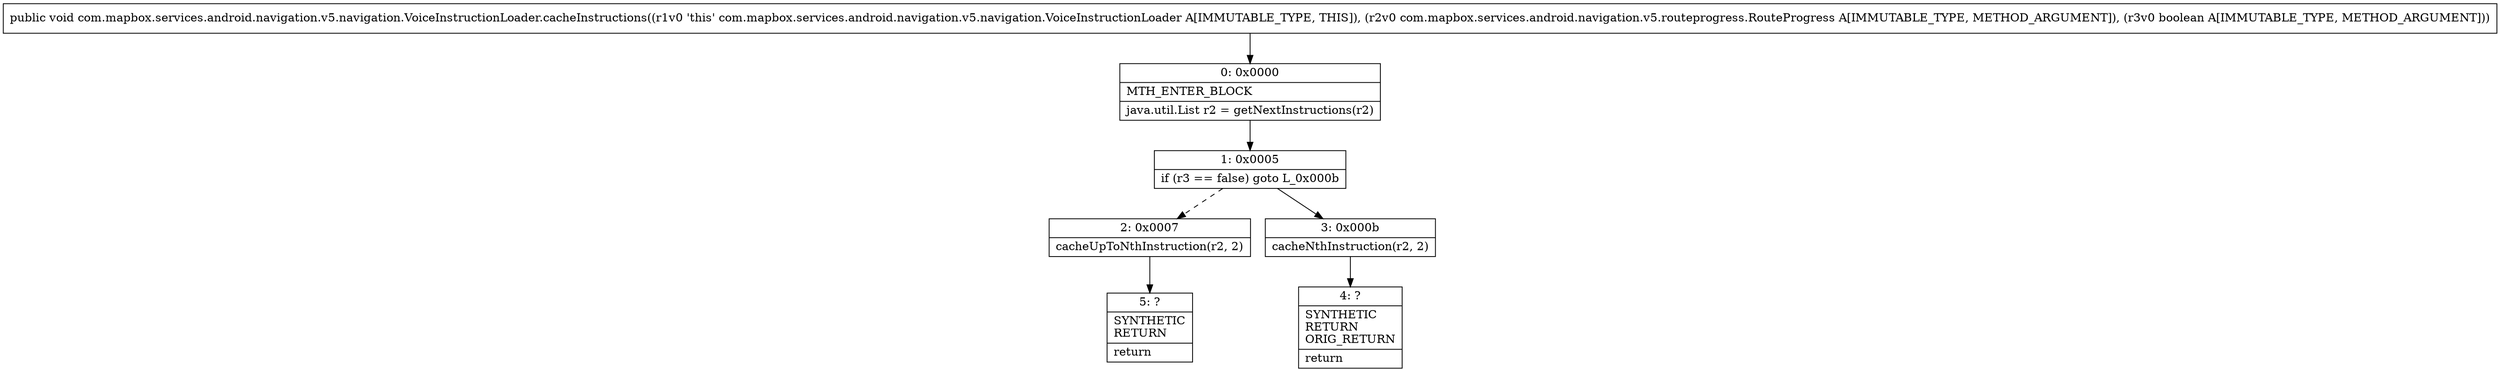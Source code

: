digraph "CFG forcom.mapbox.services.android.navigation.v5.navigation.VoiceInstructionLoader.cacheInstructions(Lcom\/mapbox\/services\/android\/navigation\/v5\/routeprogress\/RouteProgress;Z)V" {
Node_0 [shape=record,label="{0\:\ 0x0000|MTH_ENTER_BLOCK\l|java.util.List r2 = getNextInstructions(r2)\l}"];
Node_1 [shape=record,label="{1\:\ 0x0005|if (r3 == false) goto L_0x000b\l}"];
Node_2 [shape=record,label="{2\:\ 0x0007|cacheUpToNthInstruction(r2, 2)\l}"];
Node_3 [shape=record,label="{3\:\ 0x000b|cacheNthInstruction(r2, 2)\l}"];
Node_4 [shape=record,label="{4\:\ ?|SYNTHETIC\lRETURN\lORIG_RETURN\l|return\l}"];
Node_5 [shape=record,label="{5\:\ ?|SYNTHETIC\lRETURN\l|return\l}"];
MethodNode[shape=record,label="{public void com.mapbox.services.android.navigation.v5.navigation.VoiceInstructionLoader.cacheInstructions((r1v0 'this' com.mapbox.services.android.navigation.v5.navigation.VoiceInstructionLoader A[IMMUTABLE_TYPE, THIS]), (r2v0 com.mapbox.services.android.navigation.v5.routeprogress.RouteProgress A[IMMUTABLE_TYPE, METHOD_ARGUMENT]), (r3v0 boolean A[IMMUTABLE_TYPE, METHOD_ARGUMENT])) }"];
MethodNode -> Node_0;
Node_0 -> Node_1;
Node_1 -> Node_2[style=dashed];
Node_1 -> Node_3;
Node_2 -> Node_5;
Node_3 -> Node_4;
}

